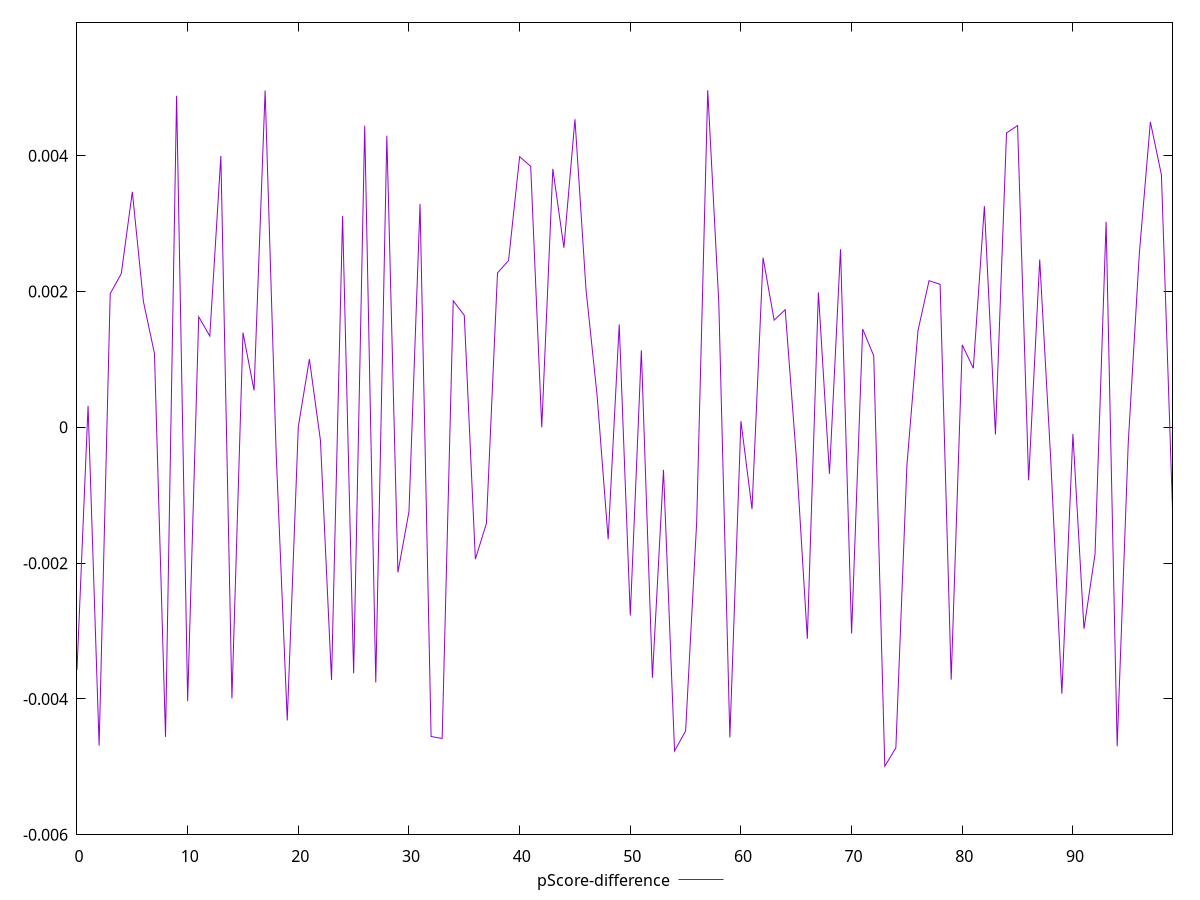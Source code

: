 reset

$pScoreDifference <<EOF
0 -0.00356920822367858
1 0.000316343655646624
2 -0.004686188251869727
3 0.0019683400150406483
4 0.002261800952752524
5 0.0034678168585009495
6 0.0018541428113539316
7 0.0010863101146318943
8 -0.00455897799464855
9 0.004881616600677652
10 -0.004031462567076538
11 0.0016278735419388846
12 0.0013439076642939307
13 0.003995911790344975
14 -0.00399234220800293
15 0.0013946378476579202
16 0.0005436363603595895
17 0.004959852358175254
18 -0.0003797883551902581
19 -0.004315926009213822
20 0.000010142236624766099
21 0.001004603805553339
22 -0.00019239055839442853
23 -0.003720862518579615
24 0.0031124757131713032
25 -0.0036229472748798286
26 0.004440639074522967
27 -0.003756878467586544
28 0.0042938071100027675
29 -0.0021360266217852475
30 -0.0012408155830715417
31 0.003287217243554408
32 -0.00455241022717362
33 -0.004581438738452626
34 0.0018633041372075887
35 0.0016492519533632954
36 -0.0019408202354171955
37 -0.001414140483579851
38 0.0022740472301990833
39 0.002456494936674325
40 0.003985904973064502
41 0.00384269664286907
42 7.954388248077038e-7
43 0.0038053588367483737
44 0.0026446971388629503
45 0.004536910948514605
46 0.0020262059415629974
47 0.0004721432520538027
48 -0.0016477306459518615
49 0.0015167592584326983
50 -0.002771459487052985
51 0.0011344978081931356
52 -0.003687853472936875
53 -0.0006255693529740314
54 -0.004765629690087536
55 -0.004470968738125802
56 -0.0013968486811331005
57 0.004964178244033002
58 0.001831121455322715
59 -0.004566696188996744
60 0.00009190594034758082
61 -0.0012032418854674987
62 0.0024977937950733664
63 0.0015780245420612404
64 0.0017322497681205862
65 -0.00043126064221199467
66 -0.0031125898217572168
67 0.001986735540428164
68 -0.0006849268223752536
69 0.0026215264911191305
70 -0.0030347340525785915
71 0.0014475614277655868
72 0.0010536204510169789
73 -0.004989901701986876
74 -0.004720441744731907
75 -0.000556055047217674
76 0.0014239604485931645
77 0.002159582588100173
78 0.0021053848235968453
79 -0.003715072117597862
80 0.0012144439643098637
81 0.0008700728086193932
82 0.0032570761667075065
83 -0.00010562877999353848
84 0.0043347448685466805
85 0.004443959149235177
86 -0.0007799613173995468
87 0.0024709250786507653
88 -0.0004877607189780475
89 -0.003922372650148054
90 -0.00009915597542642374
91 -0.0029659003115896088
92 -0.0018654399958205614
93 0.003026531131526178
94 -0.00469615905936388
95 -0.00023244377227465973
96 0.0025540053326392753
97 0.00449751848413249
98 0.003717375499563691
99 -0.0012000548662191024
EOF

set key outside below
set xrange [0:99]
set yrange [-0.005989901701986876:0.005964178244033002]
set trange [-0.005989901701986876:0.005964178244033002]
set terminal svg size 640, 500 enhanced background rgb 'white'
set output "report_00017_2021-02-10T15-08-03.406Z/speed-index/samples/pages/pScore-difference/values.svg"

plot $pScoreDifference title "pScore-difference" with line

reset
